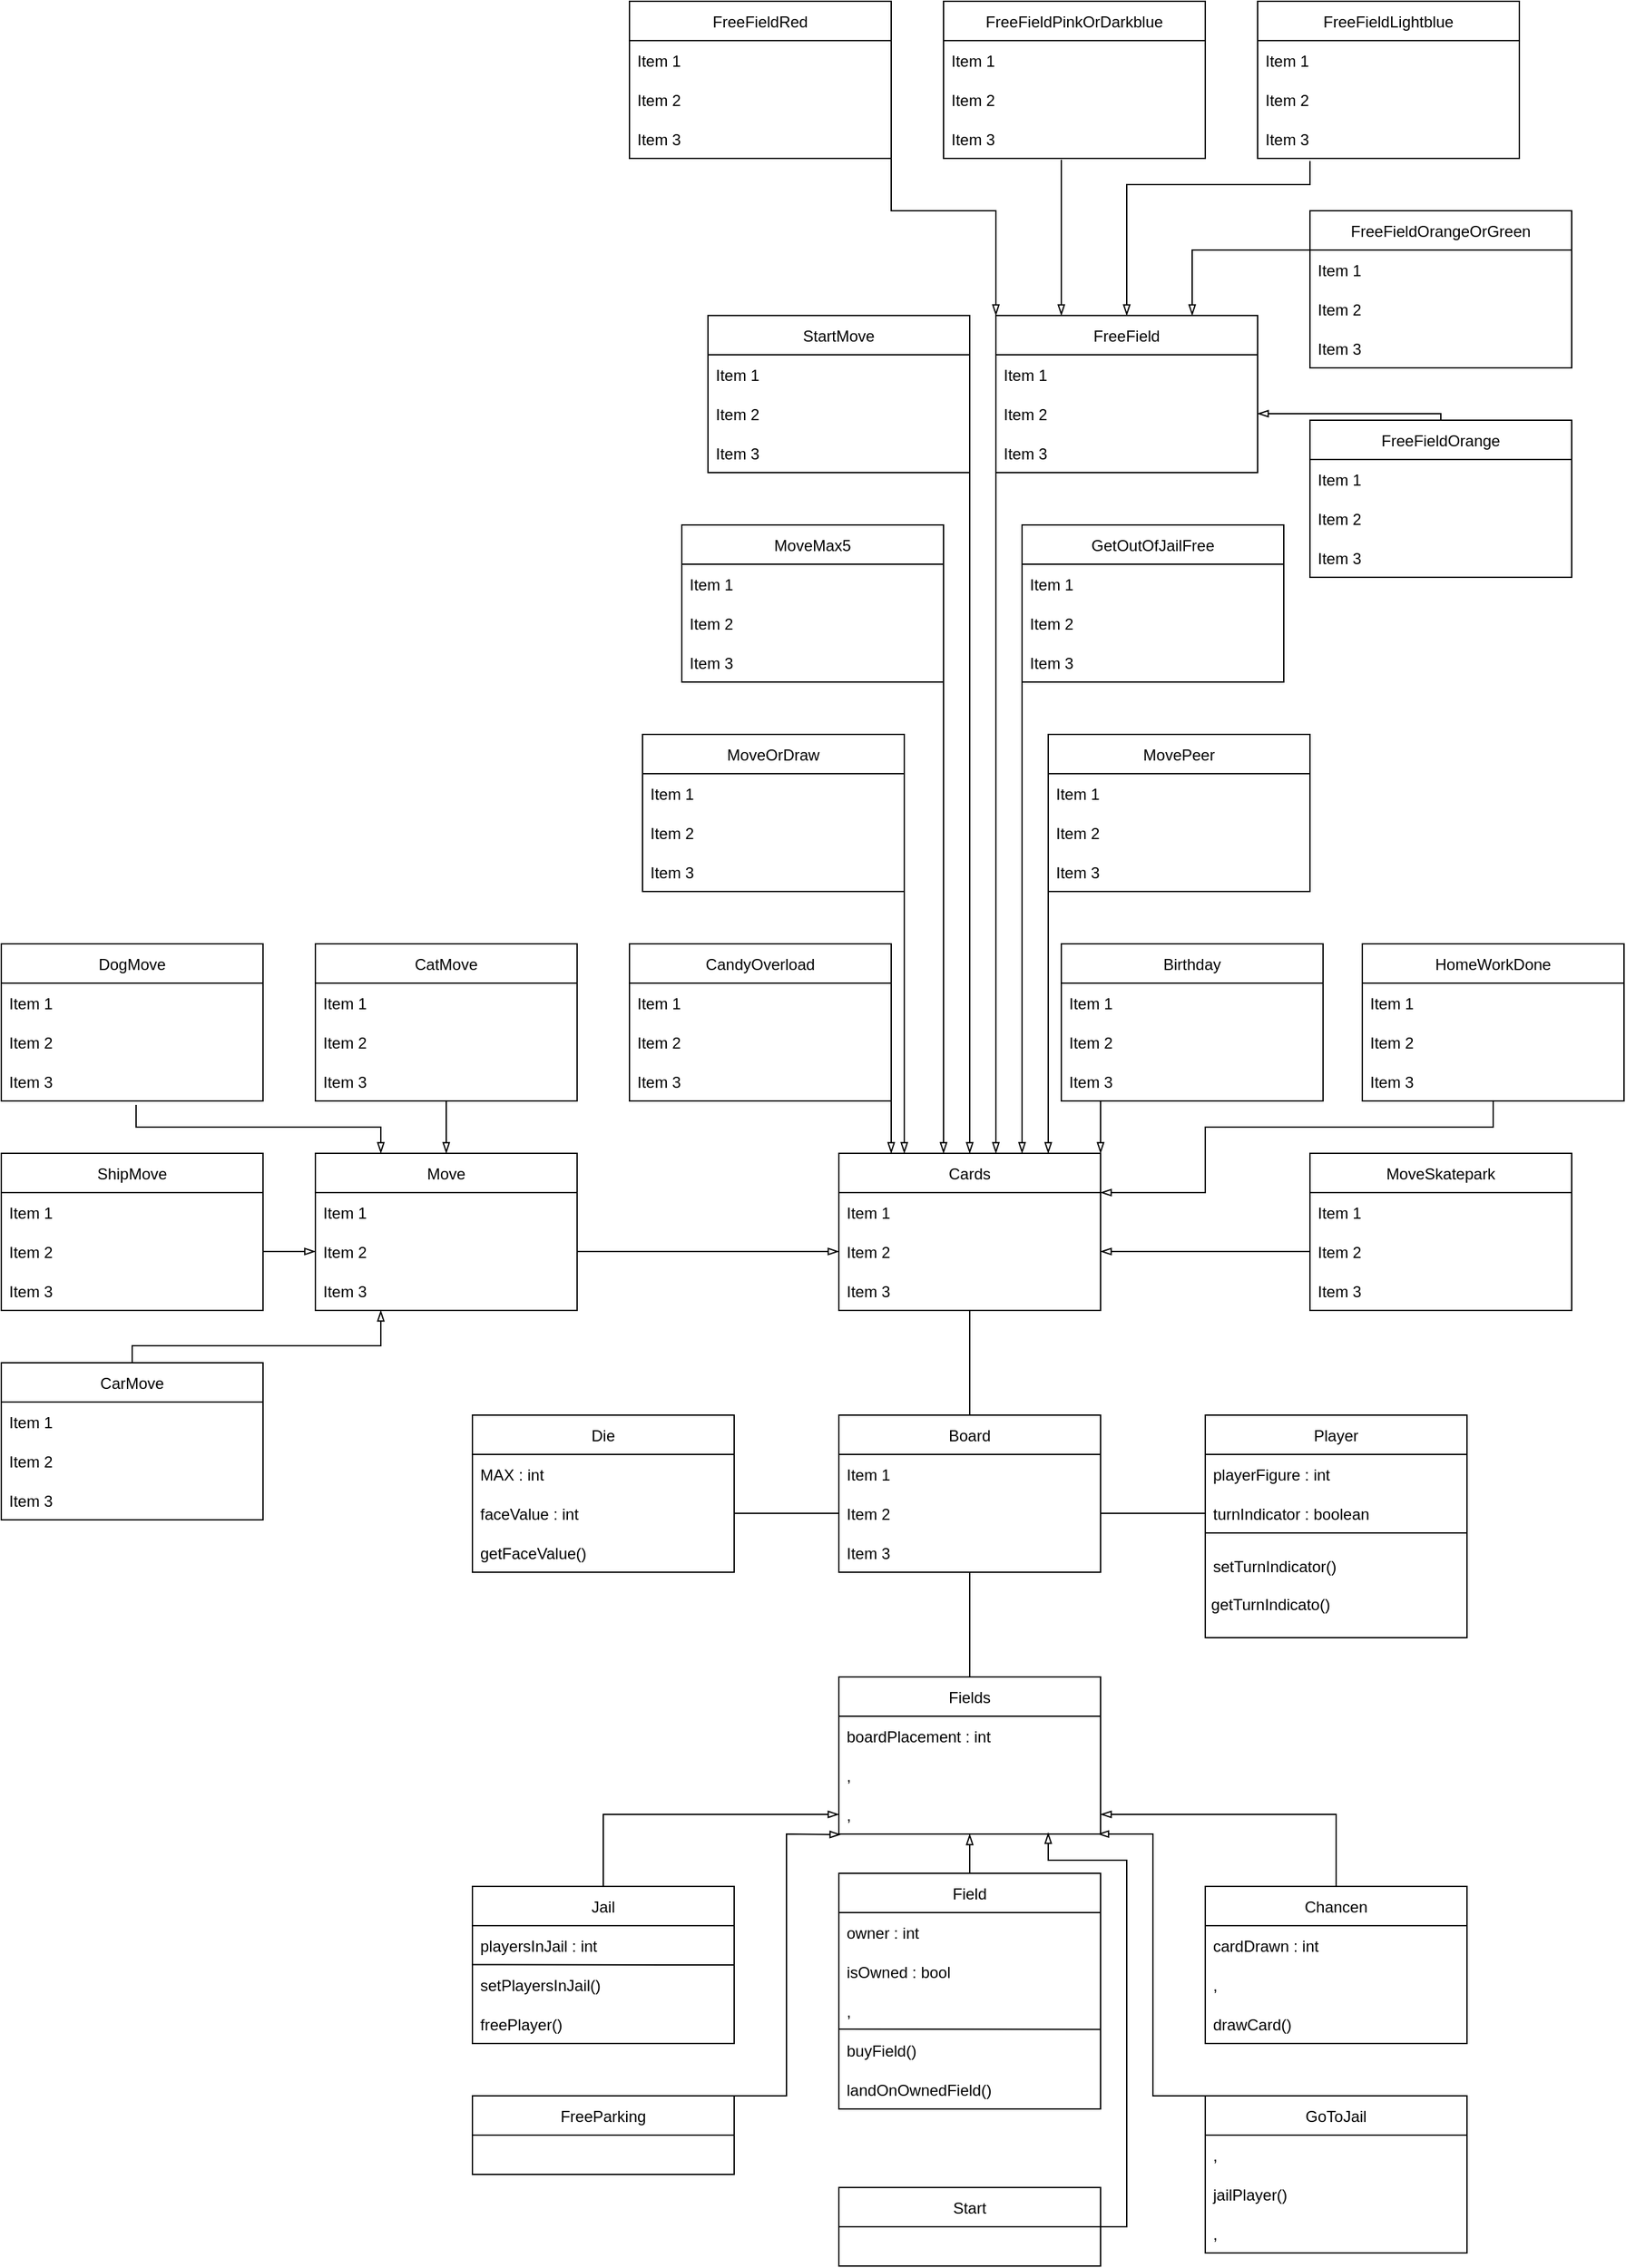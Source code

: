 <mxfile version="20.5.3" type="github">
  <diagram id="yJkX4s7X6GxS2kj0XTW7" name="Side-1">
    <mxGraphModel dx="2028" dy="2069" grid="1" gridSize="10" guides="1" tooltips="1" connect="1" arrows="1" fold="1" page="1" pageScale="1" pageWidth="827" pageHeight="1169" math="0" shadow="0">
      <root>
        <mxCell id="0" />
        <mxCell id="1" parent="0" />
        <mxCell id="bWTXbUgkp7v5hVTfX9t1-1" value="Board" style="swimlane;fontStyle=0;childLayout=stackLayout;horizontal=1;startSize=30;horizontalStack=0;resizeParent=1;resizeParentMax=0;resizeLast=0;collapsible=1;marginBottom=0;" parent="1" vertex="1">
          <mxGeometry x="320" y="400" width="200" height="120" as="geometry" />
        </mxCell>
        <mxCell id="bWTXbUgkp7v5hVTfX9t1-2" value="Item 1" style="text;strokeColor=none;fillColor=none;align=left;verticalAlign=middle;spacingLeft=4;spacingRight=4;overflow=hidden;points=[[0,0.5],[1,0.5]];portConstraint=eastwest;rotatable=0;" parent="bWTXbUgkp7v5hVTfX9t1-1" vertex="1">
          <mxGeometry y="30" width="200" height="30" as="geometry" />
        </mxCell>
        <mxCell id="bWTXbUgkp7v5hVTfX9t1-3" value="Item 2" style="text;strokeColor=none;fillColor=none;align=left;verticalAlign=middle;spacingLeft=4;spacingRight=4;overflow=hidden;points=[[0,0.5],[1,0.5]];portConstraint=eastwest;rotatable=0;" parent="bWTXbUgkp7v5hVTfX9t1-1" vertex="1">
          <mxGeometry y="60" width="200" height="30" as="geometry" />
        </mxCell>
        <mxCell id="bWTXbUgkp7v5hVTfX9t1-4" value="Item 3" style="text;strokeColor=none;fillColor=none;align=left;verticalAlign=middle;spacingLeft=4;spacingRight=4;overflow=hidden;points=[[0,0.5],[1,0.5]];portConstraint=eastwest;rotatable=0;" parent="bWTXbUgkp7v5hVTfX9t1-1" vertex="1">
          <mxGeometry y="90" width="200" height="30" as="geometry" />
        </mxCell>
        <mxCell id="bWTXbUgkp7v5hVTfX9t1-5" value="Die" style="swimlane;fontStyle=0;childLayout=stackLayout;horizontal=1;startSize=30;horizontalStack=0;resizeParent=1;resizeParentMax=0;resizeLast=0;collapsible=1;marginBottom=0;" parent="1" vertex="1">
          <mxGeometry x="40" y="400" width="200" height="120" as="geometry" />
        </mxCell>
        <mxCell id="bWTXbUgkp7v5hVTfX9t1-6" value="MAX : int" style="text;strokeColor=none;fillColor=none;align=left;verticalAlign=middle;spacingLeft=4;spacingRight=4;overflow=hidden;points=[[0,0.5],[1,0.5]];portConstraint=eastwest;rotatable=0;" parent="bWTXbUgkp7v5hVTfX9t1-5" vertex="1">
          <mxGeometry y="30" width="200" height="30" as="geometry" />
        </mxCell>
        <mxCell id="bWTXbUgkp7v5hVTfX9t1-7" value="faceValue : int" style="text;strokeColor=none;fillColor=none;align=left;verticalAlign=middle;spacingLeft=4;spacingRight=4;overflow=hidden;points=[[0,0.5],[1,0.5]];portConstraint=eastwest;rotatable=0;" parent="bWTXbUgkp7v5hVTfX9t1-5" vertex="1">
          <mxGeometry y="60" width="200" height="30" as="geometry" />
        </mxCell>
        <mxCell id="bWTXbUgkp7v5hVTfX9t1-8" value="getFaceValue()" style="text;strokeColor=none;fillColor=none;align=left;verticalAlign=middle;spacingLeft=4;spacingRight=4;overflow=hidden;points=[[0,0.5],[1,0.5]];portConstraint=eastwest;rotatable=0;" parent="bWTXbUgkp7v5hVTfX9t1-5" vertex="1">
          <mxGeometry y="90" width="200" height="30" as="geometry" />
        </mxCell>
        <mxCell id="bWTXbUgkp7v5hVTfX9t1-9" value="Player" style="swimlane;fontStyle=0;childLayout=stackLayout;horizontal=1;startSize=30;horizontalStack=0;resizeParent=1;resizeParentMax=0;resizeLast=0;collapsible=1;marginBottom=0;" parent="1" vertex="1">
          <mxGeometry x="600" y="400" width="200" height="90" as="geometry">
            <mxRectangle x="600" y="400" width="70" height="30" as="alternateBounds" />
          </mxGeometry>
        </mxCell>
        <mxCell id="bWTXbUgkp7v5hVTfX9t1-10" value="playerFigure : int" style="text;strokeColor=none;fillColor=none;align=left;verticalAlign=middle;spacingLeft=4;spacingRight=4;overflow=hidden;points=[[0,0.5],[1,0.5]];portConstraint=eastwest;rotatable=0;" parent="bWTXbUgkp7v5hVTfX9t1-9" vertex="1">
          <mxGeometry y="30" width="200" height="30" as="geometry" />
        </mxCell>
        <mxCell id="bWTXbUgkp7v5hVTfX9t1-11" value="turnIndicator : boolean" style="text;strokeColor=none;fillColor=none;align=left;verticalAlign=middle;spacingLeft=4;spacingRight=4;overflow=hidden;points=[[0,0.5],[1,0.5]];portConstraint=eastwest;rotatable=0;" parent="bWTXbUgkp7v5hVTfX9t1-9" vertex="1">
          <mxGeometry y="60" width="200" height="30" as="geometry" />
        </mxCell>
        <mxCell id="bWTXbUgkp7v5hVTfX9t1-13" value="Fields" style="swimlane;fontStyle=0;childLayout=stackLayout;horizontal=1;startSize=30;horizontalStack=0;resizeParent=1;resizeParentMax=0;resizeLast=0;collapsible=1;marginBottom=0;" parent="1" vertex="1">
          <mxGeometry x="320" y="600" width="200" height="120" as="geometry" />
        </mxCell>
        <mxCell id="bWTXbUgkp7v5hVTfX9t1-14" value="boardPlacement : int" style="text;strokeColor=none;fillColor=none;align=left;verticalAlign=middle;spacingLeft=4;spacingRight=4;overflow=hidden;points=[[0,0.5],[1,0.5]];portConstraint=eastwest;rotatable=0;" parent="bWTXbUgkp7v5hVTfX9t1-13" vertex="1">
          <mxGeometry y="30" width="200" height="30" as="geometry" />
        </mxCell>
        <mxCell id="bWTXbUgkp7v5hVTfX9t1-15" value="," style="text;strokeColor=none;fillColor=none;align=left;verticalAlign=middle;spacingLeft=4;spacingRight=4;overflow=hidden;points=[[0,0.5],[1,0.5]];portConstraint=eastwest;rotatable=0;" parent="bWTXbUgkp7v5hVTfX9t1-13" vertex="1">
          <mxGeometry y="60" width="200" height="30" as="geometry" />
        </mxCell>
        <mxCell id="bWTXbUgkp7v5hVTfX9t1-16" value="," style="text;strokeColor=none;fillColor=none;align=left;verticalAlign=middle;spacingLeft=4;spacingRight=4;overflow=hidden;points=[[0,0.5],[1,0.5]];portConstraint=eastwest;rotatable=0;" parent="bWTXbUgkp7v5hVTfX9t1-13" vertex="1">
          <mxGeometry y="90" width="200" height="30" as="geometry" />
        </mxCell>
        <mxCell id="bWTXbUgkp7v5hVTfX9t1-17" value="Cards" style="swimlane;fontStyle=0;childLayout=stackLayout;horizontal=1;startSize=30;horizontalStack=0;resizeParent=1;resizeParentMax=0;resizeLast=0;collapsible=1;marginBottom=0;" parent="1" vertex="1">
          <mxGeometry x="320" y="200" width="200" height="120" as="geometry" />
        </mxCell>
        <mxCell id="bWTXbUgkp7v5hVTfX9t1-18" value="Item 1" style="text;strokeColor=none;fillColor=none;align=left;verticalAlign=middle;spacingLeft=4;spacingRight=4;overflow=hidden;points=[[0,0.5],[1,0.5]];portConstraint=eastwest;rotatable=0;" parent="bWTXbUgkp7v5hVTfX9t1-17" vertex="1">
          <mxGeometry y="30" width="200" height="30" as="geometry" />
        </mxCell>
        <mxCell id="bWTXbUgkp7v5hVTfX9t1-19" value="Item 2" style="text;strokeColor=none;fillColor=none;align=left;verticalAlign=middle;spacingLeft=4;spacingRight=4;overflow=hidden;points=[[0,0.5],[1,0.5]];portConstraint=eastwest;rotatable=0;" parent="bWTXbUgkp7v5hVTfX9t1-17" vertex="1">
          <mxGeometry y="60" width="200" height="30" as="geometry" />
        </mxCell>
        <mxCell id="bWTXbUgkp7v5hVTfX9t1-20" value="Item 3" style="text;strokeColor=none;fillColor=none;align=left;verticalAlign=middle;spacingLeft=4;spacingRight=4;overflow=hidden;points=[[0,0.5],[1,0.5]];portConstraint=eastwest;rotatable=0;" parent="bWTXbUgkp7v5hVTfX9t1-17" vertex="1">
          <mxGeometry y="90" width="200" height="30" as="geometry" />
        </mxCell>
        <mxCell id="bWTXbUgkp7v5hVTfX9t1-21" value="Jail" style="swimlane;fontStyle=0;childLayout=stackLayout;horizontal=1;startSize=30;horizontalStack=0;resizeParent=1;resizeParentMax=0;resizeLast=0;collapsible=1;marginBottom=0;" parent="1" vertex="1">
          <mxGeometry x="40" y="760" width="200" height="120" as="geometry" />
        </mxCell>
        <mxCell id="bWTXbUgkp7v5hVTfX9t1-22" value="playersInJail : int" style="text;strokeColor=none;fillColor=none;align=left;verticalAlign=middle;spacingLeft=4;spacingRight=4;overflow=hidden;points=[[0,0.5],[1,0.5]];portConstraint=eastwest;rotatable=0;" parent="bWTXbUgkp7v5hVTfX9t1-21" vertex="1">
          <mxGeometry y="30" width="200" height="30" as="geometry" />
        </mxCell>
        <mxCell id="bWTXbUgkp7v5hVTfX9t1-23" value="setPlayersInJail()" style="text;strokeColor=none;fillColor=none;align=left;verticalAlign=middle;spacingLeft=4;spacingRight=4;overflow=hidden;points=[[0,0.5],[1,0.5]];portConstraint=eastwest;rotatable=0;" parent="bWTXbUgkp7v5hVTfX9t1-21" vertex="1">
          <mxGeometry y="60" width="200" height="30" as="geometry" />
        </mxCell>
        <mxCell id="BZP5IQIqlOZTQz-UDeZ_-1" value="" style="endArrow=none;html=1;rounded=0;exitX=-0.001;exitY=-0.007;exitDx=0;exitDy=0;exitPerimeter=0;" parent="bWTXbUgkp7v5hVTfX9t1-21" source="bWTXbUgkp7v5hVTfX9t1-23" edge="1">
          <mxGeometry width="50" height="50" relative="1" as="geometry">
            <mxPoint x="150" y="110" as="sourcePoint" />
            <mxPoint x="200" y="60" as="targetPoint" />
          </mxGeometry>
        </mxCell>
        <mxCell id="bWTXbUgkp7v5hVTfX9t1-24" value="freePlayer()" style="text;strokeColor=none;fillColor=none;align=left;verticalAlign=middle;spacingLeft=4;spacingRight=4;overflow=hidden;points=[[0,0.5],[1,0.5]];portConstraint=eastwest;rotatable=0;" parent="bWTXbUgkp7v5hVTfX9t1-21" vertex="1">
          <mxGeometry y="90" width="200" height="30" as="geometry" />
        </mxCell>
        <mxCell id="bWTXbUgkp7v5hVTfX9t1-25" value="Field" style="swimlane;fontStyle=0;childLayout=stackLayout;horizontal=1;startSize=30;horizontalStack=0;resizeParent=1;resizeParentMax=0;resizeLast=0;collapsible=1;marginBottom=0;" parent="1" vertex="1">
          <mxGeometry x="320" y="750" width="200" height="180" as="geometry" />
        </mxCell>
        <mxCell id="bWTXbUgkp7v5hVTfX9t1-27" value="owner : int" style="text;strokeColor=none;fillColor=none;align=left;verticalAlign=middle;spacingLeft=4;spacingRight=4;overflow=hidden;points=[[0,0.5],[1,0.5]];portConstraint=eastwest;rotatable=0;" parent="bWTXbUgkp7v5hVTfX9t1-25" vertex="1">
          <mxGeometry y="30" width="200" height="30" as="geometry" />
        </mxCell>
        <mxCell id="bWTXbUgkp7v5hVTfX9t1-26" value="isOwned : bool" style="text;strokeColor=none;fillColor=none;align=left;verticalAlign=middle;spacingLeft=4;spacingRight=4;overflow=hidden;points=[[0,0.5],[1,0.5]];portConstraint=eastwest;rotatable=0;" parent="bWTXbUgkp7v5hVTfX9t1-25" vertex="1">
          <mxGeometry y="60" width="200" height="30" as="geometry" />
        </mxCell>
        <mxCell id="BZP5IQIqlOZTQz-UDeZ_-3" value="" style="endArrow=none;html=1;rounded=0;exitX=-0.001;exitY=-0.007;exitDx=0;exitDy=0;exitPerimeter=0;" parent="bWTXbUgkp7v5hVTfX9t1-25" edge="1">
          <mxGeometry width="50" height="50" relative="1" as="geometry">
            <mxPoint x="-0.1" y="119" as="sourcePoint" />
            <mxPoint x="200.1" y="119.21" as="targetPoint" />
          </mxGeometry>
        </mxCell>
        <mxCell id="BZP5IQIqlOZTQz-UDeZ_-8" value="," style="text;strokeColor=none;fillColor=none;align=left;verticalAlign=middle;spacingLeft=4;spacingRight=4;overflow=hidden;points=[[0,0.5],[1,0.5]];portConstraint=eastwest;rotatable=0;" parent="bWTXbUgkp7v5hVTfX9t1-25" vertex="1">
          <mxGeometry y="90" width="200" height="30" as="geometry" />
        </mxCell>
        <mxCell id="bWTXbUgkp7v5hVTfX9t1-28" value="buyField()" style="text;strokeColor=none;fillColor=none;align=left;verticalAlign=middle;spacingLeft=4;spacingRight=4;overflow=hidden;points=[[0,0.5],[1,0.5]];portConstraint=eastwest;rotatable=0;" parent="bWTXbUgkp7v5hVTfX9t1-25" vertex="1">
          <mxGeometry y="120" width="200" height="30" as="geometry" />
        </mxCell>
        <mxCell id="BZP5IQIqlOZTQz-UDeZ_-5" value="landOnOwnedField()" style="text;strokeColor=none;fillColor=none;align=left;verticalAlign=middle;spacingLeft=4;spacingRight=4;overflow=hidden;points=[[0,0.5],[1,0.5]];portConstraint=eastwest;rotatable=0;" parent="bWTXbUgkp7v5hVTfX9t1-25" vertex="1">
          <mxGeometry y="150" width="200" height="30" as="geometry" />
        </mxCell>
        <mxCell id="bWTXbUgkp7v5hVTfX9t1-29" value="Chancen" style="swimlane;fontStyle=0;childLayout=stackLayout;horizontal=1;startSize=30;horizontalStack=0;resizeParent=1;resizeParentMax=0;resizeLast=0;collapsible=1;marginBottom=0;" parent="1" vertex="1">
          <mxGeometry x="600" y="760" width="200" height="120" as="geometry" />
        </mxCell>
        <mxCell id="bWTXbUgkp7v5hVTfX9t1-30" value="cardDrawn : int" style="text;strokeColor=none;fillColor=none;align=left;verticalAlign=middle;spacingLeft=4;spacingRight=4;overflow=hidden;points=[[0,0.5],[1,0.5]];portConstraint=eastwest;rotatable=0;" parent="bWTXbUgkp7v5hVTfX9t1-29" vertex="1">
          <mxGeometry y="30" width="200" height="30" as="geometry" />
        </mxCell>
        <mxCell id="bWTXbUgkp7v5hVTfX9t1-31" value="," style="text;strokeColor=none;fillColor=none;align=left;verticalAlign=middle;spacingLeft=4;spacingRight=4;overflow=hidden;points=[[0,0.5],[1,0.5]];portConstraint=eastwest;rotatable=0;" parent="bWTXbUgkp7v5hVTfX9t1-29" vertex="1">
          <mxGeometry y="60" width="200" height="30" as="geometry" />
        </mxCell>
        <mxCell id="bWTXbUgkp7v5hVTfX9t1-32" value="drawCard()" style="text;strokeColor=none;fillColor=none;align=left;verticalAlign=middle;spacingLeft=4;spacingRight=4;overflow=hidden;points=[[0,0.5],[1,0.5]];portConstraint=eastwest;rotatable=0;" parent="bWTXbUgkp7v5hVTfX9t1-29" vertex="1">
          <mxGeometry y="90" width="200" height="30" as="geometry" />
        </mxCell>
        <mxCell id="bWTXbUgkp7v5hVTfX9t1-33" value="GoToJail" style="swimlane;fontStyle=0;childLayout=stackLayout;horizontal=1;startSize=30;horizontalStack=0;resizeParent=1;resizeParentMax=0;resizeLast=0;collapsible=1;marginBottom=0;" parent="1" vertex="1">
          <mxGeometry x="600" y="920" width="200" height="120" as="geometry" />
        </mxCell>
        <mxCell id="bWTXbUgkp7v5hVTfX9t1-34" value="," style="text;strokeColor=none;fillColor=none;align=left;verticalAlign=middle;spacingLeft=4;spacingRight=4;overflow=hidden;points=[[0,0.5],[1,0.5]];portConstraint=eastwest;rotatable=0;" parent="bWTXbUgkp7v5hVTfX9t1-33" vertex="1">
          <mxGeometry y="30" width="200" height="30" as="geometry" />
        </mxCell>
        <mxCell id="bWTXbUgkp7v5hVTfX9t1-35" value="jailPlayer()" style="text;strokeColor=none;fillColor=none;align=left;verticalAlign=middle;spacingLeft=4;spacingRight=4;overflow=hidden;points=[[0,0.5],[1,0.5]];portConstraint=eastwest;rotatable=0;" parent="bWTXbUgkp7v5hVTfX9t1-33" vertex="1">
          <mxGeometry y="60" width="200" height="30" as="geometry" />
        </mxCell>
        <mxCell id="bWTXbUgkp7v5hVTfX9t1-36" value="," style="text;strokeColor=none;fillColor=none;align=left;verticalAlign=middle;spacingLeft=4;spacingRight=4;overflow=hidden;points=[[0,0.5],[1,0.5]];portConstraint=eastwest;rotatable=0;" parent="bWTXbUgkp7v5hVTfX9t1-33" vertex="1">
          <mxGeometry y="90" width="200" height="30" as="geometry" />
        </mxCell>
        <mxCell id="bWTXbUgkp7v5hVTfX9t1-37" value="Start" style="swimlane;fontStyle=0;childLayout=stackLayout;horizontal=1;startSize=30;horizontalStack=0;resizeParent=1;resizeParentMax=0;resizeLast=0;collapsible=1;marginBottom=0;" parent="1" vertex="1">
          <mxGeometry x="320" y="990" width="200" height="60" as="geometry" />
        </mxCell>
        <mxCell id="bWTXbUgkp7v5hVTfX9t1-41" value="FreeParking" style="swimlane;fontStyle=0;childLayout=stackLayout;horizontal=1;startSize=30;horizontalStack=0;resizeParent=1;resizeParentMax=0;resizeLast=0;collapsible=1;marginBottom=0;" parent="1" vertex="1">
          <mxGeometry x="40" y="920" width="200" height="60" as="geometry" />
        </mxCell>
        <mxCell id="bWTXbUgkp7v5hVTfX9t1-45" value="" style="endArrow=blockThin;html=1;rounded=0;entryX=0.5;entryY=1;entryDx=0;entryDy=0;entryPerimeter=0;exitX=0.5;exitY=0;exitDx=0;exitDy=0;endFill=0;" parent="1" source="bWTXbUgkp7v5hVTfX9t1-25" target="bWTXbUgkp7v5hVTfX9t1-16" edge="1">
          <mxGeometry width="50" height="50" relative="1" as="geometry">
            <mxPoint x="360" y="660" as="sourcePoint" />
            <mxPoint x="410" y="610" as="targetPoint" />
          </mxGeometry>
        </mxCell>
        <mxCell id="bWTXbUgkp7v5hVTfX9t1-50" value="" style="endArrow=blockThin;html=1;rounded=0;entryX=1;entryY=0.5;entryDx=0;entryDy=0;exitX=0.5;exitY=0;exitDx=0;exitDy=0;endFill=0;" parent="1" source="bWTXbUgkp7v5hVTfX9t1-29" target="bWTXbUgkp7v5hVTfX9t1-16" edge="1">
          <mxGeometry width="50" height="50" relative="1" as="geometry">
            <mxPoint x="700" y="722" as="sourcePoint" />
            <mxPoint x="430" y="730" as="targetPoint" />
            <Array as="points">
              <mxPoint x="700" y="705" />
            </Array>
          </mxGeometry>
        </mxCell>
        <mxCell id="bWTXbUgkp7v5hVTfX9t1-51" value="" style="endArrow=blockThin;html=1;rounded=0;entryX=0;entryY=0.5;entryDx=0;entryDy=0;exitX=0.5;exitY=0;exitDx=0;exitDy=0;endFill=0;" parent="1" source="bWTXbUgkp7v5hVTfX9t1-21" target="bWTXbUgkp7v5hVTfX9t1-16" edge="1">
          <mxGeometry width="50" height="50" relative="1" as="geometry">
            <mxPoint x="440" y="780" as="sourcePoint" />
            <mxPoint x="440" y="740" as="targetPoint" />
            <Array as="points">
              <mxPoint x="140" y="705" />
            </Array>
          </mxGeometry>
        </mxCell>
        <mxCell id="bWTXbUgkp7v5hVTfX9t1-52" value="" style="endArrow=blockThin;html=1;rounded=0;exitX=0.5;exitY=0;exitDx=0;exitDy=0;endFill=0;entryX=0.007;entryY=1.014;entryDx=0;entryDy=0;entryPerimeter=0;" parent="1" source="bWTXbUgkp7v5hVTfX9t1-41" target="bWTXbUgkp7v5hVTfX9t1-16" edge="1">
          <mxGeometry width="50" height="50" relative="1" as="geometry">
            <mxPoint x="450" y="790" as="sourcePoint" />
            <mxPoint x="320" y="740" as="targetPoint" />
            <Array as="points">
              <mxPoint x="280" y="920" />
              <mxPoint x="280" y="720" />
            </Array>
          </mxGeometry>
        </mxCell>
        <mxCell id="bWTXbUgkp7v5hVTfX9t1-53" value="" style="endArrow=blockThin;html=1;rounded=0;exitX=0;exitY=0;exitDx=0;exitDy=0;entryX=0.99;entryY=1;entryDx=0;entryDy=0;entryPerimeter=0;endFill=0;" parent="1" source="bWTXbUgkp7v5hVTfX9t1-33" target="bWTXbUgkp7v5hVTfX9t1-16" edge="1">
          <mxGeometry width="50" height="50" relative="1" as="geometry">
            <mxPoint x="460" y="800" as="sourcePoint" />
            <mxPoint x="540" y="770" as="targetPoint" />
            <Array as="points">
              <mxPoint x="560" y="920" />
              <mxPoint x="560" y="720" />
            </Array>
          </mxGeometry>
        </mxCell>
        <mxCell id="bWTXbUgkp7v5hVTfX9t1-54" value="" style="endArrow=blockThin;html=1;rounded=0;entryX=0.8;entryY=0.967;entryDx=0;entryDy=0;entryPerimeter=0;exitX=1;exitY=0.5;exitDx=0;exitDy=0;endFill=0;" parent="1" source="bWTXbUgkp7v5hVTfX9t1-37" target="bWTXbUgkp7v5hVTfX9t1-16" edge="1">
          <mxGeometry width="50" height="50" relative="1" as="geometry">
            <mxPoint x="520" y="1065" as="sourcePoint" />
            <mxPoint x="470" y="770" as="targetPoint" />
            <Array as="points">
              <mxPoint x="540" y="1020" />
              <mxPoint x="540" y="740" />
              <mxPoint x="480" y="740" />
            </Array>
          </mxGeometry>
        </mxCell>
        <mxCell id="bWTXbUgkp7v5hVTfX9t1-55" value="" style="endArrow=none;html=1;rounded=0;exitX=0.5;exitY=0;exitDx=0;exitDy=0;" parent="1" source="bWTXbUgkp7v5hVTfX9t1-13" target="bWTXbUgkp7v5hVTfX9t1-4" edge="1">
          <mxGeometry width="50" height="50" relative="1" as="geometry">
            <mxPoint x="480" y="820" as="sourcePoint" />
            <mxPoint x="480" y="560" as="targetPoint" />
          </mxGeometry>
        </mxCell>
        <mxCell id="bWTXbUgkp7v5hVTfX9t1-56" value="" style="endArrow=none;html=1;rounded=0;entryX=0;entryY=0.5;entryDx=0;entryDy=0;exitX=1;exitY=0.5;exitDx=0;exitDy=0;" parent="1" source="bWTXbUgkp7v5hVTfX9t1-3" target="bWTXbUgkp7v5hVTfX9t1-11" edge="1">
          <mxGeometry width="50" height="50" relative="1" as="geometry">
            <mxPoint x="490" y="830" as="sourcePoint" />
            <mxPoint x="490" y="790" as="targetPoint" />
          </mxGeometry>
        </mxCell>
        <mxCell id="bWTXbUgkp7v5hVTfX9t1-57" value="" style="endArrow=none;html=1;rounded=0;entryX=1;entryY=0.5;entryDx=0;entryDy=0;exitX=0;exitY=0.5;exitDx=0;exitDy=0;" parent="1" source="bWTXbUgkp7v5hVTfX9t1-3" target="bWTXbUgkp7v5hVTfX9t1-7" edge="1">
          <mxGeometry width="50" height="50" relative="1" as="geometry">
            <mxPoint x="500" y="840" as="sourcePoint" />
            <mxPoint x="500" y="800" as="targetPoint" />
          </mxGeometry>
        </mxCell>
        <mxCell id="bWTXbUgkp7v5hVTfX9t1-58" value="" style="endArrow=none;html=1;rounded=0;entryX=0.5;entryY=0;entryDx=0;entryDy=0;" parent="1" source="bWTXbUgkp7v5hVTfX9t1-20" target="bWTXbUgkp7v5hVTfX9t1-1" edge="1">
          <mxGeometry width="50" height="50" relative="1" as="geometry">
            <mxPoint x="380" y="340" as="sourcePoint" />
            <mxPoint x="530" y="540" as="targetPoint" />
          </mxGeometry>
        </mxCell>
        <mxCell id="bWTXbUgkp7v5hVTfX9t1-59" value="CandyOverload" style="swimlane;fontStyle=0;childLayout=stackLayout;horizontal=1;startSize=30;horizontalStack=0;resizeParent=1;resizeParentMax=0;resizeLast=0;collapsible=1;marginBottom=0;" parent="1" vertex="1">
          <mxGeometry x="160" y="40" width="200" height="120" as="geometry" />
        </mxCell>
        <mxCell id="bWTXbUgkp7v5hVTfX9t1-60" value="Item 1" style="text;strokeColor=none;fillColor=none;align=left;verticalAlign=middle;spacingLeft=4;spacingRight=4;overflow=hidden;points=[[0,0.5],[1,0.5]];portConstraint=eastwest;rotatable=0;" parent="bWTXbUgkp7v5hVTfX9t1-59" vertex="1">
          <mxGeometry y="30" width="200" height="30" as="geometry" />
        </mxCell>
        <mxCell id="bWTXbUgkp7v5hVTfX9t1-61" value="Item 2" style="text;strokeColor=none;fillColor=none;align=left;verticalAlign=middle;spacingLeft=4;spacingRight=4;overflow=hidden;points=[[0,0.5],[1,0.5]];portConstraint=eastwest;rotatable=0;" parent="bWTXbUgkp7v5hVTfX9t1-59" vertex="1">
          <mxGeometry y="60" width="200" height="30" as="geometry" />
        </mxCell>
        <mxCell id="bWTXbUgkp7v5hVTfX9t1-62" value="Item 3" style="text;strokeColor=none;fillColor=none;align=left;verticalAlign=middle;spacingLeft=4;spacingRight=4;overflow=hidden;points=[[0,0.5],[1,0.5]];portConstraint=eastwest;rotatable=0;" parent="bWTXbUgkp7v5hVTfX9t1-59" vertex="1">
          <mxGeometry y="90" width="200" height="30" as="geometry" />
        </mxCell>
        <mxCell id="bWTXbUgkp7v5hVTfX9t1-63" value="Birthday" style="swimlane;fontStyle=0;childLayout=stackLayout;horizontal=1;startSize=30;horizontalStack=0;resizeParent=1;resizeParentMax=0;resizeLast=0;collapsible=1;marginBottom=0;" parent="1" vertex="1">
          <mxGeometry x="490" y="40" width="200" height="120" as="geometry" />
        </mxCell>
        <mxCell id="bWTXbUgkp7v5hVTfX9t1-64" value="Item 1" style="text;strokeColor=none;fillColor=none;align=left;verticalAlign=middle;spacingLeft=4;spacingRight=4;overflow=hidden;points=[[0,0.5],[1,0.5]];portConstraint=eastwest;rotatable=0;" parent="bWTXbUgkp7v5hVTfX9t1-63" vertex="1">
          <mxGeometry y="30" width="200" height="30" as="geometry" />
        </mxCell>
        <mxCell id="bWTXbUgkp7v5hVTfX9t1-65" value="Item 2" style="text;strokeColor=none;fillColor=none;align=left;verticalAlign=middle;spacingLeft=4;spacingRight=4;overflow=hidden;points=[[0,0.5],[1,0.5]];portConstraint=eastwest;rotatable=0;" parent="bWTXbUgkp7v5hVTfX9t1-63" vertex="1">
          <mxGeometry y="60" width="200" height="30" as="geometry" />
        </mxCell>
        <mxCell id="bWTXbUgkp7v5hVTfX9t1-66" value="Item 3" style="text;strokeColor=none;fillColor=none;align=left;verticalAlign=middle;spacingLeft=4;spacingRight=4;overflow=hidden;points=[[0,0.5],[1,0.5]];portConstraint=eastwest;rotatable=0;" parent="bWTXbUgkp7v5hVTfX9t1-63" vertex="1">
          <mxGeometry y="90" width="200" height="30" as="geometry" />
        </mxCell>
        <mxCell id="bWTXbUgkp7v5hVTfX9t1-67" value="ShipMove" style="swimlane;fontStyle=0;childLayout=stackLayout;horizontal=1;startSize=30;horizontalStack=0;resizeParent=1;resizeParentMax=0;resizeLast=0;collapsible=1;marginBottom=0;" parent="1" vertex="1">
          <mxGeometry x="-320" y="200" width="200" height="120" as="geometry" />
        </mxCell>
        <mxCell id="bWTXbUgkp7v5hVTfX9t1-68" value="Item 1" style="text;strokeColor=none;fillColor=none;align=left;verticalAlign=middle;spacingLeft=4;spacingRight=4;overflow=hidden;points=[[0,0.5],[1,0.5]];portConstraint=eastwest;rotatable=0;" parent="bWTXbUgkp7v5hVTfX9t1-67" vertex="1">
          <mxGeometry y="30" width="200" height="30" as="geometry" />
        </mxCell>
        <mxCell id="bWTXbUgkp7v5hVTfX9t1-69" value="Item 2" style="text;strokeColor=none;fillColor=none;align=left;verticalAlign=middle;spacingLeft=4;spacingRight=4;overflow=hidden;points=[[0,0.5],[1,0.5]];portConstraint=eastwest;rotatable=0;" parent="bWTXbUgkp7v5hVTfX9t1-67" vertex="1">
          <mxGeometry y="60" width="200" height="30" as="geometry" />
        </mxCell>
        <mxCell id="bWTXbUgkp7v5hVTfX9t1-70" value="Item 3" style="text;strokeColor=none;fillColor=none;align=left;verticalAlign=middle;spacingLeft=4;spacingRight=4;overflow=hidden;points=[[0,0.5],[1,0.5]];portConstraint=eastwest;rotatable=0;" parent="bWTXbUgkp7v5hVTfX9t1-67" vertex="1">
          <mxGeometry y="90" width="200" height="30" as="geometry" />
        </mxCell>
        <mxCell id="bWTXbUgkp7v5hVTfX9t1-71" value="MoveSkatepark" style="swimlane;fontStyle=0;childLayout=stackLayout;horizontal=1;startSize=30;horizontalStack=0;resizeParent=1;resizeParentMax=0;resizeLast=0;collapsible=1;marginBottom=0;" parent="1" vertex="1">
          <mxGeometry x="680" y="200" width="200" height="120" as="geometry" />
        </mxCell>
        <mxCell id="bWTXbUgkp7v5hVTfX9t1-72" value="Item 1" style="text;strokeColor=none;fillColor=none;align=left;verticalAlign=middle;spacingLeft=4;spacingRight=4;overflow=hidden;points=[[0,0.5],[1,0.5]];portConstraint=eastwest;rotatable=0;" parent="bWTXbUgkp7v5hVTfX9t1-71" vertex="1">
          <mxGeometry y="30" width="200" height="30" as="geometry" />
        </mxCell>
        <mxCell id="bWTXbUgkp7v5hVTfX9t1-73" value="Item 2" style="text;strokeColor=none;fillColor=none;align=left;verticalAlign=middle;spacingLeft=4;spacingRight=4;overflow=hidden;points=[[0,0.5],[1,0.5]];portConstraint=eastwest;rotatable=0;" parent="bWTXbUgkp7v5hVTfX9t1-71" vertex="1">
          <mxGeometry y="60" width="200" height="30" as="geometry" />
        </mxCell>
        <mxCell id="bWTXbUgkp7v5hVTfX9t1-74" value="Item 3" style="text;strokeColor=none;fillColor=none;align=left;verticalAlign=middle;spacingLeft=4;spacingRight=4;overflow=hidden;points=[[0,0.5],[1,0.5]];portConstraint=eastwest;rotatable=0;" parent="bWTXbUgkp7v5hVTfX9t1-71" vertex="1">
          <mxGeometry y="90" width="200" height="30" as="geometry" />
        </mxCell>
        <mxCell id="bWTXbUgkp7v5hVTfX9t1-75" value="Move" style="swimlane;fontStyle=0;childLayout=stackLayout;horizontal=1;startSize=30;horizontalStack=0;resizeParent=1;resizeParentMax=0;resizeLast=0;collapsible=1;marginBottom=0;" parent="1" vertex="1">
          <mxGeometry x="-80" y="200" width="200" height="120" as="geometry" />
        </mxCell>
        <mxCell id="bWTXbUgkp7v5hVTfX9t1-76" value="Item 1" style="text;strokeColor=none;fillColor=none;align=left;verticalAlign=middle;spacingLeft=4;spacingRight=4;overflow=hidden;points=[[0,0.5],[1,0.5]];portConstraint=eastwest;rotatable=0;" parent="bWTXbUgkp7v5hVTfX9t1-75" vertex="1">
          <mxGeometry y="30" width="200" height="30" as="geometry" />
        </mxCell>
        <mxCell id="bWTXbUgkp7v5hVTfX9t1-77" value="Item 2" style="text;strokeColor=none;fillColor=none;align=left;verticalAlign=middle;spacingLeft=4;spacingRight=4;overflow=hidden;points=[[0,0.5],[1,0.5]];portConstraint=eastwest;rotatable=0;" parent="bWTXbUgkp7v5hVTfX9t1-75" vertex="1">
          <mxGeometry y="60" width="200" height="30" as="geometry" />
        </mxCell>
        <mxCell id="bWTXbUgkp7v5hVTfX9t1-78" value="Item 3" style="text;strokeColor=none;fillColor=none;align=left;verticalAlign=middle;spacingLeft=4;spacingRight=4;overflow=hidden;points=[[0,0.5],[1,0.5]];portConstraint=eastwest;rotatable=0;" parent="bWTXbUgkp7v5hVTfX9t1-75" vertex="1">
          <mxGeometry y="90" width="200" height="30" as="geometry" />
        </mxCell>
        <mxCell id="bWTXbUgkp7v5hVTfX9t1-79" value="FreeField" style="swimlane;fontStyle=0;childLayout=stackLayout;horizontal=1;startSize=30;horizontalStack=0;resizeParent=1;resizeParentMax=0;resizeLast=0;collapsible=1;marginBottom=0;" parent="1" vertex="1">
          <mxGeometry x="440" y="-440" width="200" height="120" as="geometry" />
        </mxCell>
        <mxCell id="bWTXbUgkp7v5hVTfX9t1-80" value="Item 1" style="text;strokeColor=none;fillColor=none;align=left;verticalAlign=middle;spacingLeft=4;spacingRight=4;overflow=hidden;points=[[0,0.5],[1,0.5]];portConstraint=eastwest;rotatable=0;" parent="bWTXbUgkp7v5hVTfX9t1-79" vertex="1">
          <mxGeometry y="30" width="200" height="30" as="geometry" />
        </mxCell>
        <mxCell id="bWTXbUgkp7v5hVTfX9t1-81" value="Item 2" style="text;strokeColor=none;fillColor=none;align=left;verticalAlign=middle;spacingLeft=4;spacingRight=4;overflow=hidden;points=[[0,0.5],[1,0.5]];portConstraint=eastwest;rotatable=0;" parent="bWTXbUgkp7v5hVTfX9t1-79" vertex="1">
          <mxGeometry y="60" width="200" height="30" as="geometry" />
        </mxCell>
        <mxCell id="bWTXbUgkp7v5hVTfX9t1-82" value="Item 3" style="text;strokeColor=none;fillColor=none;align=left;verticalAlign=middle;spacingLeft=4;spacingRight=4;overflow=hidden;points=[[0,0.5],[1,0.5]];portConstraint=eastwest;rotatable=0;" parent="bWTXbUgkp7v5hVTfX9t1-79" vertex="1">
          <mxGeometry y="90" width="200" height="30" as="geometry" />
        </mxCell>
        <mxCell id="bWTXbUgkp7v5hVTfX9t1-108" value="MoveOrDraw" style="swimlane;fontStyle=0;childLayout=stackLayout;horizontal=1;startSize=30;horizontalStack=0;resizeParent=1;resizeParentMax=0;resizeLast=0;collapsible=1;marginBottom=0;" parent="1" vertex="1">
          <mxGeometry x="170" y="-120" width="200" height="120" as="geometry" />
        </mxCell>
        <mxCell id="bWTXbUgkp7v5hVTfX9t1-109" value="Item 1" style="text;strokeColor=none;fillColor=none;align=left;verticalAlign=middle;spacingLeft=4;spacingRight=4;overflow=hidden;points=[[0,0.5],[1,0.5]];portConstraint=eastwest;rotatable=0;" parent="bWTXbUgkp7v5hVTfX9t1-108" vertex="1">
          <mxGeometry y="30" width="200" height="30" as="geometry" />
        </mxCell>
        <mxCell id="bWTXbUgkp7v5hVTfX9t1-110" value="Item 2" style="text;strokeColor=none;fillColor=none;align=left;verticalAlign=middle;spacingLeft=4;spacingRight=4;overflow=hidden;points=[[0,0.5],[1,0.5]];portConstraint=eastwest;rotatable=0;" parent="bWTXbUgkp7v5hVTfX9t1-108" vertex="1">
          <mxGeometry y="60" width="200" height="30" as="geometry" />
        </mxCell>
        <mxCell id="bWTXbUgkp7v5hVTfX9t1-111" value="Item 3" style="text;strokeColor=none;fillColor=none;align=left;verticalAlign=middle;spacingLeft=4;spacingRight=4;overflow=hidden;points=[[0,0.5],[1,0.5]];portConstraint=eastwest;rotatable=0;" parent="bWTXbUgkp7v5hVTfX9t1-108" vertex="1">
          <mxGeometry y="90" width="200" height="30" as="geometry" />
        </mxCell>
        <mxCell id="bWTXbUgkp7v5hVTfX9t1-112" value="MovePeer" style="swimlane;fontStyle=0;childLayout=stackLayout;horizontal=1;startSize=30;horizontalStack=0;resizeParent=1;resizeParentMax=0;resizeLast=0;collapsible=1;marginBottom=0;" parent="1" vertex="1">
          <mxGeometry x="480" y="-120" width="200" height="120" as="geometry" />
        </mxCell>
        <mxCell id="bWTXbUgkp7v5hVTfX9t1-113" value="Item 1" style="text;strokeColor=none;fillColor=none;align=left;verticalAlign=middle;spacingLeft=4;spacingRight=4;overflow=hidden;points=[[0,0.5],[1,0.5]];portConstraint=eastwest;rotatable=0;" parent="bWTXbUgkp7v5hVTfX9t1-112" vertex="1">
          <mxGeometry y="30" width="200" height="30" as="geometry" />
        </mxCell>
        <mxCell id="bWTXbUgkp7v5hVTfX9t1-114" value="Item 2" style="text;strokeColor=none;fillColor=none;align=left;verticalAlign=middle;spacingLeft=4;spacingRight=4;overflow=hidden;points=[[0,0.5],[1,0.5]];portConstraint=eastwest;rotatable=0;" parent="bWTXbUgkp7v5hVTfX9t1-112" vertex="1">
          <mxGeometry y="60" width="200" height="30" as="geometry" />
        </mxCell>
        <mxCell id="bWTXbUgkp7v5hVTfX9t1-115" value="Item 3" style="text;strokeColor=none;fillColor=none;align=left;verticalAlign=middle;spacingLeft=4;spacingRight=4;overflow=hidden;points=[[0,0.5],[1,0.5]];portConstraint=eastwest;rotatable=0;" parent="bWTXbUgkp7v5hVTfX9t1-112" vertex="1">
          <mxGeometry y="90" width="200" height="30" as="geometry" />
        </mxCell>
        <mxCell id="bWTXbUgkp7v5hVTfX9t1-116" value="DogMove" style="swimlane;fontStyle=0;childLayout=stackLayout;horizontal=1;startSize=30;horizontalStack=0;resizeParent=1;resizeParentMax=0;resizeLast=0;collapsible=1;marginBottom=0;" parent="1" vertex="1">
          <mxGeometry x="-320" y="40" width="200" height="120" as="geometry" />
        </mxCell>
        <mxCell id="bWTXbUgkp7v5hVTfX9t1-117" value="Item 1" style="text;strokeColor=none;fillColor=none;align=left;verticalAlign=middle;spacingLeft=4;spacingRight=4;overflow=hidden;points=[[0,0.5],[1,0.5]];portConstraint=eastwest;rotatable=0;" parent="bWTXbUgkp7v5hVTfX9t1-116" vertex="1">
          <mxGeometry y="30" width="200" height="30" as="geometry" />
        </mxCell>
        <mxCell id="bWTXbUgkp7v5hVTfX9t1-118" value="Item 2" style="text;strokeColor=none;fillColor=none;align=left;verticalAlign=middle;spacingLeft=4;spacingRight=4;overflow=hidden;points=[[0,0.5],[1,0.5]];portConstraint=eastwest;rotatable=0;" parent="bWTXbUgkp7v5hVTfX9t1-116" vertex="1">
          <mxGeometry y="60" width="200" height="30" as="geometry" />
        </mxCell>
        <mxCell id="bWTXbUgkp7v5hVTfX9t1-119" value="Item 3" style="text;strokeColor=none;fillColor=none;align=left;verticalAlign=middle;spacingLeft=4;spacingRight=4;overflow=hidden;points=[[0,0.5],[1,0.5]];portConstraint=eastwest;rotatable=0;" parent="bWTXbUgkp7v5hVTfX9t1-116" vertex="1">
          <mxGeometry y="90" width="200" height="30" as="geometry" />
        </mxCell>
        <mxCell id="bWTXbUgkp7v5hVTfX9t1-120" value="HomeWorkDone" style="swimlane;fontStyle=0;childLayout=stackLayout;horizontal=1;startSize=30;horizontalStack=0;resizeParent=1;resizeParentMax=0;resizeLast=0;collapsible=1;marginBottom=0;" parent="1" vertex="1">
          <mxGeometry x="720" y="40" width="200" height="120" as="geometry" />
        </mxCell>
        <mxCell id="bWTXbUgkp7v5hVTfX9t1-121" value="Item 1" style="text;strokeColor=none;fillColor=none;align=left;verticalAlign=middle;spacingLeft=4;spacingRight=4;overflow=hidden;points=[[0,0.5],[1,0.5]];portConstraint=eastwest;rotatable=0;" parent="bWTXbUgkp7v5hVTfX9t1-120" vertex="1">
          <mxGeometry y="30" width="200" height="30" as="geometry" />
        </mxCell>
        <mxCell id="bWTXbUgkp7v5hVTfX9t1-122" value="Item 2" style="text;strokeColor=none;fillColor=none;align=left;verticalAlign=middle;spacingLeft=4;spacingRight=4;overflow=hidden;points=[[0,0.5],[1,0.5]];portConstraint=eastwest;rotatable=0;" parent="bWTXbUgkp7v5hVTfX9t1-120" vertex="1">
          <mxGeometry y="60" width="200" height="30" as="geometry" />
        </mxCell>
        <mxCell id="bWTXbUgkp7v5hVTfX9t1-123" value="Item 3" style="text;strokeColor=none;fillColor=none;align=left;verticalAlign=middle;spacingLeft=4;spacingRight=4;overflow=hidden;points=[[0,0.5],[1,0.5]];portConstraint=eastwest;rotatable=0;" parent="bWTXbUgkp7v5hVTfX9t1-120" vertex="1">
          <mxGeometry y="90" width="200" height="30" as="geometry" />
        </mxCell>
        <mxCell id="bWTXbUgkp7v5hVTfX9t1-124" value="CatMove" style="swimlane;fontStyle=0;childLayout=stackLayout;horizontal=1;startSize=30;horizontalStack=0;resizeParent=1;resizeParentMax=0;resizeLast=0;collapsible=1;marginBottom=0;" parent="1" vertex="1">
          <mxGeometry x="-80" y="40" width="200" height="120" as="geometry" />
        </mxCell>
        <mxCell id="bWTXbUgkp7v5hVTfX9t1-125" value="Item 1" style="text;strokeColor=none;fillColor=none;align=left;verticalAlign=middle;spacingLeft=4;spacingRight=4;overflow=hidden;points=[[0,0.5],[1,0.5]];portConstraint=eastwest;rotatable=0;" parent="bWTXbUgkp7v5hVTfX9t1-124" vertex="1">
          <mxGeometry y="30" width="200" height="30" as="geometry" />
        </mxCell>
        <mxCell id="bWTXbUgkp7v5hVTfX9t1-126" value="Item 2" style="text;strokeColor=none;fillColor=none;align=left;verticalAlign=middle;spacingLeft=4;spacingRight=4;overflow=hidden;points=[[0,0.5],[1,0.5]];portConstraint=eastwest;rotatable=0;" parent="bWTXbUgkp7v5hVTfX9t1-124" vertex="1">
          <mxGeometry y="60" width="200" height="30" as="geometry" />
        </mxCell>
        <mxCell id="bWTXbUgkp7v5hVTfX9t1-127" value="Item 3" style="text;strokeColor=none;fillColor=none;align=left;verticalAlign=middle;spacingLeft=4;spacingRight=4;overflow=hidden;points=[[0,0.5],[1,0.5]];portConstraint=eastwest;rotatable=0;" parent="bWTXbUgkp7v5hVTfX9t1-124" vertex="1">
          <mxGeometry y="90" width="200" height="30" as="geometry" />
        </mxCell>
        <mxCell id="bWTXbUgkp7v5hVTfX9t1-128" value="FreeFieldPinkOrDarkblue" style="swimlane;fontStyle=0;childLayout=stackLayout;horizontal=1;startSize=30;horizontalStack=0;resizeParent=1;resizeParentMax=0;resizeLast=0;collapsible=1;marginBottom=0;" parent="1" vertex="1">
          <mxGeometry x="400" y="-680" width="200" height="120" as="geometry" />
        </mxCell>
        <mxCell id="bWTXbUgkp7v5hVTfX9t1-129" value="Item 1" style="text;strokeColor=none;fillColor=none;align=left;verticalAlign=middle;spacingLeft=4;spacingRight=4;overflow=hidden;points=[[0,0.5],[1,0.5]];portConstraint=eastwest;rotatable=0;" parent="bWTXbUgkp7v5hVTfX9t1-128" vertex="1">
          <mxGeometry y="30" width="200" height="30" as="geometry" />
        </mxCell>
        <mxCell id="bWTXbUgkp7v5hVTfX9t1-130" value="Item 2" style="text;strokeColor=none;fillColor=none;align=left;verticalAlign=middle;spacingLeft=4;spacingRight=4;overflow=hidden;points=[[0,0.5],[1,0.5]];portConstraint=eastwest;rotatable=0;" parent="bWTXbUgkp7v5hVTfX9t1-128" vertex="1">
          <mxGeometry y="60" width="200" height="30" as="geometry" />
        </mxCell>
        <mxCell id="bWTXbUgkp7v5hVTfX9t1-131" value="Item 3" style="text;strokeColor=none;fillColor=none;align=left;verticalAlign=middle;spacingLeft=4;spacingRight=4;overflow=hidden;points=[[0,0.5],[1,0.5]];portConstraint=eastwest;rotatable=0;" parent="bWTXbUgkp7v5hVTfX9t1-128" vertex="1">
          <mxGeometry y="90" width="200" height="30" as="geometry" />
        </mxCell>
        <mxCell id="bWTXbUgkp7v5hVTfX9t1-132" value="FreeFieldOrange" style="swimlane;fontStyle=0;childLayout=stackLayout;horizontal=1;startSize=30;horizontalStack=0;resizeParent=1;resizeParentMax=0;resizeLast=0;collapsible=1;marginBottom=0;" parent="1" vertex="1">
          <mxGeometry x="680" y="-360" width="200" height="120" as="geometry" />
        </mxCell>
        <mxCell id="bWTXbUgkp7v5hVTfX9t1-133" value="Item 1" style="text;strokeColor=none;fillColor=none;align=left;verticalAlign=middle;spacingLeft=4;spacingRight=4;overflow=hidden;points=[[0,0.5],[1,0.5]];portConstraint=eastwest;rotatable=0;" parent="bWTXbUgkp7v5hVTfX9t1-132" vertex="1">
          <mxGeometry y="30" width="200" height="30" as="geometry" />
        </mxCell>
        <mxCell id="bWTXbUgkp7v5hVTfX9t1-134" value="Item 2" style="text;strokeColor=none;fillColor=none;align=left;verticalAlign=middle;spacingLeft=4;spacingRight=4;overflow=hidden;points=[[0,0.5],[1,0.5]];portConstraint=eastwest;rotatable=0;" parent="bWTXbUgkp7v5hVTfX9t1-132" vertex="1">
          <mxGeometry y="60" width="200" height="30" as="geometry" />
        </mxCell>
        <mxCell id="bWTXbUgkp7v5hVTfX9t1-135" value="Item 3" style="text;strokeColor=none;fillColor=none;align=left;verticalAlign=middle;spacingLeft=4;spacingRight=4;overflow=hidden;points=[[0,0.5],[1,0.5]];portConstraint=eastwest;rotatable=0;" parent="bWTXbUgkp7v5hVTfX9t1-132" vertex="1">
          <mxGeometry y="90" width="200" height="30" as="geometry" />
        </mxCell>
        <mxCell id="bWTXbUgkp7v5hVTfX9t1-136" value="GetOutOfJailFree" style="swimlane;fontStyle=0;childLayout=stackLayout;horizontal=1;startSize=30;horizontalStack=0;resizeParent=1;resizeParentMax=0;resizeLast=0;collapsible=1;marginBottom=0;" parent="1" vertex="1">
          <mxGeometry x="460" y="-280" width="200" height="120" as="geometry" />
        </mxCell>
        <mxCell id="bWTXbUgkp7v5hVTfX9t1-137" value="Item 1" style="text;strokeColor=none;fillColor=none;align=left;verticalAlign=middle;spacingLeft=4;spacingRight=4;overflow=hidden;points=[[0,0.5],[1,0.5]];portConstraint=eastwest;rotatable=0;" parent="bWTXbUgkp7v5hVTfX9t1-136" vertex="1">
          <mxGeometry y="30" width="200" height="30" as="geometry" />
        </mxCell>
        <mxCell id="bWTXbUgkp7v5hVTfX9t1-138" value="Item 2" style="text;strokeColor=none;fillColor=none;align=left;verticalAlign=middle;spacingLeft=4;spacingRight=4;overflow=hidden;points=[[0,0.5],[1,0.5]];portConstraint=eastwest;rotatable=0;" parent="bWTXbUgkp7v5hVTfX9t1-136" vertex="1">
          <mxGeometry y="60" width="200" height="30" as="geometry" />
        </mxCell>
        <mxCell id="bWTXbUgkp7v5hVTfX9t1-139" value="Item 3" style="text;strokeColor=none;fillColor=none;align=left;verticalAlign=middle;spacingLeft=4;spacingRight=4;overflow=hidden;points=[[0,0.5],[1,0.5]];portConstraint=eastwest;rotatable=0;" parent="bWTXbUgkp7v5hVTfX9t1-136" vertex="1">
          <mxGeometry y="90" width="200" height="30" as="geometry" />
        </mxCell>
        <mxCell id="bWTXbUgkp7v5hVTfX9t1-140" value="StartMove" style="swimlane;fontStyle=0;childLayout=stackLayout;horizontal=1;startSize=30;horizontalStack=0;resizeParent=1;resizeParentMax=0;resizeLast=0;collapsible=1;marginBottom=0;" parent="1" vertex="1">
          <mxGeometry x="220" y="-440" width="200" height="120" as="geometry" />
        </mxCell>
        <mxCell id="bWTXbUgkp7v5hVTfX9t1-141" value="Item 1" style="text;strokeColor=none;fillColor=none;align=left;verticalAlign=middle;spacingLeft=4;spacingRight=4;overflow=hidden;points=[[0,0.5],[1,0.5]];portConstraint=eastwest;rotatable=0;" parent="bWTXbUgkp7v5hVTfX9t1-140" vertex="1">
          <mxGeometry y="30" width="200" height="30" as="geometry" />
        </mxCell>
        <mxCell id="bWTXbUgkp7v5hVTfX9t1-142" value="Item 2" style="text;strokeColor=none;fillColor=none;align=left;verticalAlign=middle;spacingLeft=4;spacingRight=4;overflow=hidden;points=[[0,0.5],[1,0.5]];portConstraint=eastwest;rotatable=0;" parent="bWTXbUgkp7v5hVTfX9t1-140" vertex="1">
          <mxGeometry y="60" width="200" height="30" as="geometry" />
        </mxCell>
        <mxCell id="bWTXbUgkp7v5hVTfX9t1-143" value="Item 3" style="text;strokeColor=none;fillColor=none;align=left;verticalAlign=middle;spacingLeft=4;spacingRight=4;overflow=hidden;points=[[0,0.5],[1,0.5]];portConstraint=eastwest;rotatable=0;" parent="bWTXbUgkp7v5hVTfX9t1-140" vertex="1">
          <mxGeometry y="90" width="200" height="30" as="geometry" />
        </mxCell>
        <mxCell id="bWTXbUgkp7v5hVTfX9t1-144" value="FreeFieldLightblue" style="swimlane;fontStyle=0;childLayout=stackLayout;horizontal=1;startSize=30;horizontalStack=0;resizeParent=1;resizeParentMax=0;resizeLast=0;collapsible=1;marginBottom=0;" parent="1" vertex="1">
          <mxGeometry x="640" y="-680" width="200" height="120" as="geometry" />
        </mxCell>
        <mxCell id="bWTXbUgkp7v5hVTfX9t1-145" value="Item 1" style="text;strokeColor=none;fillColor=none;align=left;verticalAlign=middle;spacingLeft=4;spacingRight=4;overflow=hidden;points=[[0,0.5],[1,0.5]];portConstraint=eastwest;rotatable=0;" parent="bWTXbUgkp7v5hVTfX9t1-144" vertex="1">
          <mxGeometry y="30" width="200" height="30" as="geometry" />
        </mxCell>
        <mxCell id="bWTXbUgkp7v5hVTfX9t1-146" value="Item 2" style="text;strokeColor=none;fillColor=none;align=left;verticalAlign=middle;spacingLeft=4;spacingRight=4;overflow=hidden;points=[[0,0.5],[1,0.5]];portConstraint=eastwest;rotatable=0;" parent="bWTXbUgkp7v5hVTfX9t1-144" vertex="1">
          <mxGeometry y="60" width="200" height="30" as="geometry" />
        </mxCell>
        <mxCell id="bWTXbUgkp7v5hVTfX9t1-147" value="Item 3" style="text;strokeColor=none;fillColor=none;align=left;verticalAlign=middle;spacingLeft=4;spacingRight=4;overflow=hidden;points=[[0,0.5],[1,0.5]];portConstraint=eastwest;rotatable=0;" parent="bWTXbUgkp7v5hVTfX9t1-144" vertex="1">
          <mxGeometry y="90" width="200" height="30" as="geometry" />
        </mxCell>
        <mxCell id="bWTXbUgkp7v5hVTfX9t1-148" value="MoveMax5" style="swimlane;fontStyle=0;childLayout=stackLayout;horizontal=1;startSize=30;horizontalStack=0;resizeParent=1;resizeParentMax=0;resizeLast=0;collapsible=1;marginBottom=0;" parent="1" vertex="1">
          <mxGeometry x="200" y="-280" width="200" height="120" as="geometry" />
        </mxCell>
        <mxCell id="bWTXbUgkp7v5hVTfX9t1-149" value="Item 1" style="text;strokeColor=none;fillColor=none;align=left;verticalAlign=middle;spacingLeft=4;spacingRight=4;overflow=hidden;points=[[0,0.5],[1,0.5]];portConstraint=eastwest;rotatable=0;" parent="bWTXbUgkp7v5hVTfX9t1-148" vertex="1">
          <mxGeometry y="30" width="200" height="30" as="geometry" />
        </mxCell>
        <mxCell id="bWTXbUgkp7v5hVTfX9t1-150" value="Item 2" style="text;strokeColor=none;fillColor=none;align=left;verticalAlign=middle;spacingLeft=4;spacingRight=4;overflow=hidden;points=[[0,0.5],[1,0.5]];portConstraint=eastwest;rotatable=0;" parent="bWTXbUgkp7v5hVTfX9t1-148" vertex="1">
          <mxGeometry y="60" width="200" height="30" as="geometry" />
        </mxCell>
        <mxCell id="bWTXbUgkp7v5hVTfX9t1-151" value="Item 3" style="text;strokeColor=none;fillColor=none;align=left;verticalAlign=middle;spacingLeft=4;spacingRight=4;overflow=hidden;points=[[0,0.5],[1,0.5]];portConstraint=eastwest;rotatable=0;" parent="bWTXbUgkp7v5hVTfX9t1-148" vertex="1">
          <mxGeometry y="90" width="200" height="30" as="geometry" />
        </mxCell>
        <mxCell id="bWTXbUgkp7v5hVTfX9t1-152" value="FreeFieldOrangeOrGreen" style="swimlane;fontStyle=0;childLayout=stackLayout;horizontal=1;startSize=30;horizontalStack=0;resizeParent=1;resizeParentMax=0;resizeLast=0;collapsible=1;marginBottom=0;" parent="1" vertex="1">
          <mxGeometry x="680" y="-520" width="200" height="120" as="geometry" />
        </mxCell>
        <mxCell id="bWTXbUgkp7v5hVTfX9t1-153" value="Item 1" style="text;strokeColor=none;fillColor=none;align=left;verticalAlign=middle;spacingLeft=4;spacingRight=4;overflow=hidden;points=[[0,0.5],[1,0.5]];portConstraint=eastwest;rotatable=0;" parent="bWTXbUgkp7v5hVTfX9t1-152" vertex="1">
          <mxGeometry y="30" width="200" height="30" as="geometry" />
        </mxCell>
        <mxCell id="bWTXbUgkp7v5hVTfX9t1-154" value="Item 2" style="text;strokeColor=none;fillColor=none;align=left;verticalAlign=middle;spacingLeft=4;spacingRight=4;overflow=hidden;points=[[0,0.5],[1,0.5]];portConstraint=eastwest;rotatable=0;" parent="bWTXbUgkp7v5hVTfX9t1-152" vertex="1">
          <mxGeometry y="60" width="200" height="30" as="geometry" />
        </mxCell>
        <mxCell id="bWTXbUgkp7v5hVTfX9t1-155" value="Item 3" style="text;strokeColor=none;fillColor=none;align=left;verticalAlign=middle;spacingLeft=4;spacingRight=4;overflow=hidden;points=[[0,0.5],[1,0.5]];portConstraint=eastwest;rotatable=0;" parent="bWTXbUgkp7v5hVTfX9t1-152" vertex="1">
          <mxGeometry y="90" width="200" height="30" as="geometry" />
        </mxCell>
        <mxCell id="bWTXbUgkp7v5hVTfX9t1-156" value="" style="endArrow=none;html=1;rounded=0;exitX=0.2;exitY=0;exitDx=0;exitDy=0;endFill=0;startArrow=blockThin;startFill=0;entryX=1;entryY=0.5;entryDx=0;entryDy=0;exitPerimeter=0;" parent="1" source="bWTXbUgkp7v5hVTfX9t1-17" target="bWTXbUgkp7v5hVTfX9t1-62" edge="1">
          <mxGeometry width="50" height="50" relative="1" as="geometry">
            <mxPoint x="430" y="330" as="sourcePoint" />
            <mxPoint x="430" y="140" as="targetPoint" />
          </mxGeometry>
        </mxCell>
        <mxCell id="bWTXbUgkp7v5hVTfX9t1-157" value="" style="endArrow=none;html=1;rounded=0;exitX=1;exitY=0;exitDx=0;exitDy=0;endFill=0;startArrow=blockThin;startFill=0;entryX=0.15;entryY=1;entryDx=0;entryDy=0;entryPerimeter=0;" parent="1" source="bWTXbUgkp7v5hVTfX9t1-17" target="bWTXbUgkp7v5hVTfX9t1-66" edge="1">
          <mxGeometry width="50" height="50" relative="1" as="geometry">
            <mxPoint x="440" y="340" as="sourcePoint" />
            <mxPoint x="440" y="420" as="targetPoint" />
          </mxGeometry>
        </mxCell>
        <mxCell id="bWTXbUgkp7v5hVTfX9t1-158" value="" style="endArrow=blockThin;html=1;rounded=0;entryX=1;entryY=0.5;entryDx=0;entryDy=0;exitX=0;exitY=0.5;exitDx=0;exitDy=0;strokeWidth=1;strokeColor=default;endFill=0;" parent="1" source="bWTXbUgkp7v5hVTfX9t1-73" target="bWTXbUgkp7v5hVTfX9t1-19" edge="1">
          <mxGeometry width="50" height="50" relative="1" as="geometry">
            <mxPoint x="450" y="350" as="sourcePoint" />
            <mxPoint x="570" y="290" as="targetPoint" />
          </mxGeometry>
        </mxCell>
        <mxCell id="bWTXbUgkp7v5hVTfX9t1-159" value="" style="endArrow=blockThin;html=1;rounded=0;entryX=0;entryY=0.5;entryDx=0;entryDy=0;exitX=1;exitY=0.5;exitDx=0;exitDy=0;endFill=0;" parent="1" source="bWTXbUgkp7v5hVTfX9t1-77" target="bWTXbUgkp7v5hVTfX9t1-19" edge="1">
          <mxGeometry width="50" height="50" relative="1" as="geometry">
            <mxPoint x="460" y="360" as="sourcePoint" />
            <mxPoint x="250" y="280" as="targetPoint" />
          </mxGeometry>
        </mxCell>
        <mxCell id="bWTXbUgkp7v5hVTfX9t1-160" value="" style="endArrow=blockThin;html=1;rounded=0;entryX=0.25;entryY=0;entryDx=0;entryDy=0;exitX=1;exitY=0.5;exitDx=0;exitDy=0;startArrow=none;startFill=0;endFill=0;" parent="1" source="bWTXbUgkp7v5hVTfX9t1-111" target="bWTXbUgkp7v5hVTfX9t1-17" edge="1">
          <mxGeometry width="50" height="50" relative="1" as="geometry">
            <mxPoint x="470" y="370" as="sourcePoint" />
            <mxPoint x="470" y="450" as="targetPoint" />
          </mxGeometry>
        </mxCell>
        <mxCell id="bWTXbUgkp7v5hVTfX9t1-161" value="" style="endArrow=blockThin;html=1;rounded=0;exitX=0;exitY=0.5;exitDx=0;exitDy=0;endFill=0;" parent="1" source="bWTXbUgkp7v5hVTfX9t1-115" edge="1">
          <mxGeometry width="50" height="50" relative="1" as="geometry">
            <mxPoint x="480" y="380" as="sourcePoint" />
            <mxPoint x="480" y="200" as="targetPoint" />
          </mxGeometry>
        </mxCell>
        <mxCell id="bWTXbUgkp7v5hVTfX9t1-162" value="" style="endArrow=blockThin;html=1;rounded=0;exitX=0;exitY=0.5;exitDx=0;exitDy=0;endFill=0;" parent="1" source="bWTXbUgkp7v5hVTfX9t1-82" edge="1">
          <mxGeometry width="50" height="50" relative="1" as="geometry">
            <mxPoint x="490" y="390" as="sourcePoint" />
            <mxPoint x="440" y="200" as="targetPoint" />
            <Array as="points">
              <mxPoint x="440" y="-60" />
              <mxPoint x="440" y="70" />
            </Array>
          </mxGeometry>
        </mxCell>
        <mxCell id="bWTXbUgkp7v5hVTfX9t1-163" value="" style="endArrow=blockThin;html=1;rounded=0;exitX=1;exitY=0.5;exitDx=0;exitDy=0;entryX=0;entryY=0.5;entryDx=0;entryDy=0;endFill=0;" parent="1" source="bWTXbUgkp7v5hVTfX9t1-69" target="bWTXbUgkp7v5hVTfX9t1-77" edge="1">
          <mxGeometry width="50" height="50" relative="1" as="geometry">
            <mxPoint x="500" y="400" as="sourcePoint" />
            <mxPoint x="300" y="220" as="targetPoint" />
            <Array as="points" />
          </mxGeometry>
        </mxCell>
        <mxCell id="bWTXbUgkp7v5hVTfX9t1-164" value="" style="endArrow=blockThin;html=1;rounded=0;entryX=1;entryY=0.25;entryDx=0;entryDy=0;exitX=0.5;exitY=1;exitDx=0;exitDy=0;endFill=0;exitPerimeter=0;" parent="1" source="bWTXbUgkp7v5hVTfX9t1-123" target="bWTXbUgkp7v5hVTfX9t1-17" edge="1">
          <mxGeometry width="50" height="50" relative="1" as="geometry">
            <mxPoint x="510" y="410" as="sourcePoint" />
            <mxPoint x="510" y="490" as="targetPoint" />
            <Array as="points">
              <mxPoint x="820" y="180" />
              <mxPoint x="600" y="180" />
              <mxPoint x="600" y="230" />
            </Array>
          </mxGeometry>
        </mxCell>
        <mxCell id="bWTXbUgkp7v5hVTfX9t1-165" value="" style="endArrow=blockThin;html=1;rounded=0;entryX=0.5;entryY=0;entryDx=0;entryDy=0;endFill=0;" parent="1" target="bWTXbUgkp7v5hVTfX9t1-75" edge="1">
          <mxGeometry width="50" height="50" relative="1" as="geometry">
            <mxPoint x="20" y="160" as="sourcePoint" />
            <mxPoint x="520" y="500" as="targetPoint" />
            <Array as="points" />
          </mxGeometry>
        </mxCell>
        <mxCell id="bWTXbUgkp7v5hVTfX9t1-166" value="" style="endArrow=none;html=1;rounded=0;entryX=0;entryY=0.5;entryDx=0;entryDy=0;endFill=0;startArrow=blockThin;startFill=0;" parent="1" target="bWTXbUgkp7v5hVTfX9t1-139" edge="1">
          <mxGeometry width="50" height="50" relative="1" as="geometry">
            <mxPoint x="460" y="200" as="sourcePoint" />
            <mxPoint x="530" y="510" as="targetPoint" />
          </mxGeometry>
        </mxCell>
        <mxCell id="bWTXbUgkp7v5hVTfX9t1-167" value="" style="endArrow=none;html=1;rounded=0;entryX=0.5;entryY=0;entryDx=0;entryDy=0;exitX=1;exitY=0.5;exitDx=0;exitDy=0;endFill=0;startArrow=blockThin;startFill=0;" parent="1" source="bWTXbUgkp7v5hVTfX9t1-81" target="bWTXbUgkp7v5hVTfX9t1-132" edge="1">
          <mxGeometry width="50" height="50" relative="1" as="geometry">
            <mxPoint x="540" y="440" as="sourcePoint" />
            <mxPoint x="540" y="520" as="targetPoint" />
            <Array as="points">
              <mxPoint x="780" y="-365" />
            </Array>
          </mxGeometry>
        </mxCell>
        <mxCell id="bWTXbUgkp7v5hVTfX9t1-168" value="" style="endArrow=blockThin;html=1;rounded=0;endFill=0;entryX=0.25;entryY=0;entryDx=0;entryDy=0;exitX=0.45;exitY=1.033;exitDx=0;exitDy=0;exitPerimeter=0;" parent="1" source="bWTXbUgkp7v5hVTfX9t1-131" target="bWTXbUgkp7v5hVTfX9t1-79" edge="1">
          <mxGeometry width="50" height="50" relative="1" as="geometry">
            <mxPoint x="460" y="-540" as="sourcePoint" />
            <mxPoint x="680" y="-260" as="targetPoint" />
            <Array as="points" />
          </mxGeometry>
        </mxCell>
        <mxCell id="bWTXbUgkp7v5hVTfX9t1-169" value="" style="endArrow=none;html=1;rounded=0;exitX=0.25;exitY=0;exitDx=0;exitDy=0;endFill=0;startArrow=blockThin;startFill=0;entryX=0.515;entryY=1.1;entryDx=0;entryDy=0;entryPerimeter=0;" parent="1" source="bWTXbUgkp7v5hVTfX9t1-75" target="bWTXbUgkp7v5hVTfX9t1-119" edge="1">
          <mxGeometry width="50" height="50" relative="1" as="geometry">
            <mxPoint x="560" y="460" as="sourcePoint" />
            <mxPoint x="-220" y="180" as="targetPoint" />
            <Array as="points">
              <mxPoint x="-30" y="180" />
              <mxPoint x="-217" y="180" />
            </Array>
          </mxGeometry>
        </mxCell>
        <mxCell id="bWTXbUgkp7v5hVTfX9t1-170" value="" style="endArrow=blockThin;html=1;rounded=0;exitX=0.2;exitY=1.067;exitDx=0;exitDy=0;entryX=0.5;entryY=0;entryDx=0;entryDy=0;endFill=0;exitPerimeter=0;" parent="1" source="bWTXbUgkp7v5hVTfX9t1-147" target="bWTXbUgkp7v5hVTfX9t1-79" edge="1">
          <mxGeometry width="50" height="50" relative="1" as="geometry">
            <mxPoint x="570" y="470" as="sourcePoint" />
            <mxPoint x="420" y="200" as="targetPoint" />
            <Array as="points">
              <mxPoint x="680" y="-540" />
              <mxPoint x="540" y="-540" />
            </Array>
          </mxGeometry>
        </mxCell>
        <mxCell id="bWTXbUgkp7v5hVTfX9t1-171" value="" style="endArrow=blockThin;html=1;rounded=0;entryX=0.4;entryY=0;entryDx=0;entryDy=0;exitX=1;exitY=0.5;exitDx=0;exitDy=0;entryPerimeter=0;endFill=0;" parent="1" source="bWTXbUgkp7v5hVTfX9t1-151" target="bWTXbUgkp7v5hVTfX9t1-17" edge="1">
          <mxGeometry width="50" height="50" relative="1" as="geometry">
            <mxPoint x="580" y="480" as="sourcePoint" />
            <mxPoint x="580" y="560" as="targetPoint" />
          </mxGeometry>
        </mxCell>
        <mxCell id="bWTXbUgkp7v5hVTfX9t1-172" value="" style="endArrow=blockThin;html=1;rounded=0;entryX=0.75;entryY=0;entryDx=0;entryDy=0;exitX=0;exitY=0.25;exitDx=0;exitDy=0;startArrow=none;startFill=0;endFill=0;" parent="1" source="bWTXbUgkp7v5hVTfX9t1-152" target="bWTXbUgkp7v5hVTfX9t1-79" edge="1">
          <mxGeometry width="50" height="50" relative="1" as="geometry">
            <mxPoint x="590" y="490" as="sourcePoint" />
            <mxPoint x="590" y="570" as="targetPoint" />
            <Array as="points">
              <mxPoint x="590" y="-490" />
            </Array>
          </mxGeometry>
        </mxCell>
        <mxCell id="bWTXbUgkp7v5hVTfX9t1-173" value="" style="endArrow=none;html=1;rounded=0;entryX=1;entryY=0.5;entryDx=0;entryDy=0;endFill=0;startArrow=blockThin;startFill=0;exitX=0.5;exitY=0;exitDx=0;exitDy=0;" parent="1" source="bWTXbUgkp7v5hVTfX9t1-17" target="bWTXbUgkp7v5hVTfX9t1-143" edge="1">
          <mxGeometry width="50" height="50" relative="1" as="geometry">
            <mxPoint x="420" y="190" as="sourcePoint" />
            <mxPoint x="600" y="580" as="targetPoint" />
          </mxGeometry>
        </mxCell>
        <mxCell id="LEoDrhqDtx7LfJ76qj_O-1" value="FreeFieldRed" style="swimlane;fontStyle=0;childLayout=stackLayout;horizontal=1;startSize=30;horizontalStack=0;resizeParent=1;resizeParentMax=0;resizeLast=0;collapsible=1;marginBottom=0;" parent="1" vertex="1">
          <mxGeometry x="160" y="-680" width="200" height="120" as="geometry" />
        </mxCell>
        <mxCell id="LEoDrhqDtx7LfJ76qj_O-2" value="Item 1" style="text;strokeColor=none;fillColor=none;align=left;verticalAlign=middle;spacingLeft=4;spacingRight=4;overflow=hidden;points=[[0,0.5],[1,0.5]];portConstraint=eastwest;rotatable=0;" parent="LEoDrhqDtx7LfJ76qj_O-1" vertex="1">
          <mxGeometry y="30" width="200" height="30" as="geometry" />
        </mxCell>
        <mxCell id="LEoDrhqDtx7LfJ76qj_O-3" value="Item 2" style="text;strokeColor=none;fillColor=none;align=left;verticalAlign=middle;spacingLeft=4;spacingRight=4;overflow=hidden;points=[[0,0.5],[1,0.5]];portConstraint=eastwest;rotatable=0;" parent="LEoDrhqDtx7LfJ76qj_O-1" vertex="1">
          <mxGeometry y="60" width="200" height="30" as="geometry" />
        </mxCell>
        <mxCell id="LEoDrhqDtx7LfJ76qj_O-4" value="Item 3" style="text;strokeColor=none;fillColor=none;align=left;verticalAlign=middle;spacingLeft=4;spacingRight=4;overflow=hidden;points=[[0,0.5],[1,0.5]];portConstraint=eastwest;rotatable=0;" parent="LEoDrhqDtx7LfJ76qj_O-1" vertex="1">
          <mxGeometry y="90" width="200" height="30" as="geometry" />
        </mxCell>
        <mxCell id="LEoDrhqDtx7LfJ76qj_O-5" value="" style="endArrow=blockThin;html=1;rounded=0;endFill=0;entryX=0.25;entryY=0;entryDx=0;entryDy=0;exitX=1;exitY=0.5;exitDx=0;exitDy=0;" parent="1" source="LEoDrhqDtx7LfJ76qj_O-4" edge="1">
          <mxGeometry width="50" height="50" relative="1" as="geometry">
            <mxPoint x="440" y="-559.01" as="sourcePoint" />
            <mxPoint x="440" y="-440" as="targetPoint" />
            <Array as="points">
              <mxPoint x="360" y="-520" />
              <mxPoint x="440" y="-520" />
            </Array>
          </mxGeometry>
        </mxCell>
        <mxCell id="LEoDrhqDtx7LfJ76qj_O-15" value="" style="rounded=0;whiteSpace=wrap;html=1;fillColor=none;" parent="1" vertex="1">
          <mxGeometry x="600" y="490" width="200" height="80" as="geometry" />
        </mxCell>
        <mxCell id="LEoDrhqDtx7LfJ76qj_O-16" value="getTurnIndicato()" style="text;html=1;strokeColor=none;fillColor=none;align=center;verticalAlign=middle;whiteSpace=wrap;rounded=0;" parent="1" vertex="1">
          <mxGeometry x="620" y="530" width="60" height="30" as="geometry" />
        </mxCell>
        <mxCell id="bWTXbUgkp7v5hVTfX9t1-12" value="setTurnIndicator()" style="text;strokeColor=none;fillColor=none;align=left;verticalAlign=middle;spacingLeft=4;spacingRight=4;overflow=hidden;points=[[0,0.5],[1,0.5]];portConstraint=eastwest;rotatable=0;" parent="1" vertex="1">
          <mxGeometry x="600" y="500" width="200" height="30" as="geometry" />
        </mxCell>
        <mxCell id="LEoDrhqDtx7LfJ76qj_O-17" value="CarMove" style="swimlane;fontStyle=0;childLayout=stackLayout;horizontal=1;startSize=30;horizontalStack=0;resizeParent=1;resizeParentMax=0;resizeLast=0;collapsible=1;marginBottom=0;" parent="1" vertex="1">
          <mxGeometry x="-320" y="360" width="200" height="120" as="geometry" />
        </mxCell>
        <mxCell id="LEoDrhqDtx7LfJ76qj_O-18" value="Item 1" style="text;strokeColor=none;fillColor=none;align=left;verticalAlign=middle;spacingLeft=4;spacingRight=4;overflow=hidden;points=[[0,0.5],[1,0.5]];portConstraint=eastwest;rotatable=0;" parent="LEoDrhqDtx7LfJ76qj_O-17" vertex="1">
          <mxGeometry y="30" width="200" height="30" as="geometry" />
        </mxCell>
        <mxCell id="LEoDrhqDtx7LfJ76qj_O-19" value="Item 2" style="text;strokeColor=none;fillColor=none;align=left;verticalAlign=middle;spacingLeft=4;spacingRight=4;overflow=hidden;points=[[0,0.5],[1,0.5]];portConstraint=eastwest;rotatable=0;" parent="LEoDrhqDtx7LfJ76qj_O-17" vertex="1">
          <mxGeometry y="60" width="200" height="30" as="geometry" />
        </mxCell>
        <mxCell id="LEoDrhqDtx7LfJ76qj_O-20" value="Item 3" style="text;strokeColor=none;fillColor=none;align=left;verticalAlign=middle;spacingLeft=4;spacingRight=4;overflow=hidden;points=[[0,0.5],[1,0.5]];portConstraint=eastwest;rotatable=0;" parent="LEoDrhqDtx7LfJ76qj_O-17" vertex="1">
          <mxGeometry y="90" width="200" height="30" as="geometry" />
        </mxCell>
        <mxCell id="LEoDrhqDtx7LfJ76qj_O-21" value="" style="endArrow=none;html=1;rounded=0;endFill=0;startArrow=blockThin;startFill=0;entryX=0.5;entryY=0;entryDx=0;entryDy=0;exitX=0.25;exitY=1;exitDx=0;exitDy=0;exitPerimeter=0;" parent="1" source="bWTXbUgkp7v5hVTfX9t1-78" target="LEoDrhqDtx7LfJ76qj_O-17" edge="1">
          <mxGeometry width="50" height="50" relative="1" as="geometry">
            <mxPoint x="-33" y="367.0" as="sourcePoint" />
            <mxPoint x="-220.0" y="330" as="targetPoint" />
            <Array as="points">
              <mxPoint x="-30" y="347" />
              <mxPoint x="-220" y="347" />
            </Array>
          </mxGeometry>
        </mxCell>
      </root>
    </mxGraphModel>
  </diagram>
</mxfile>
